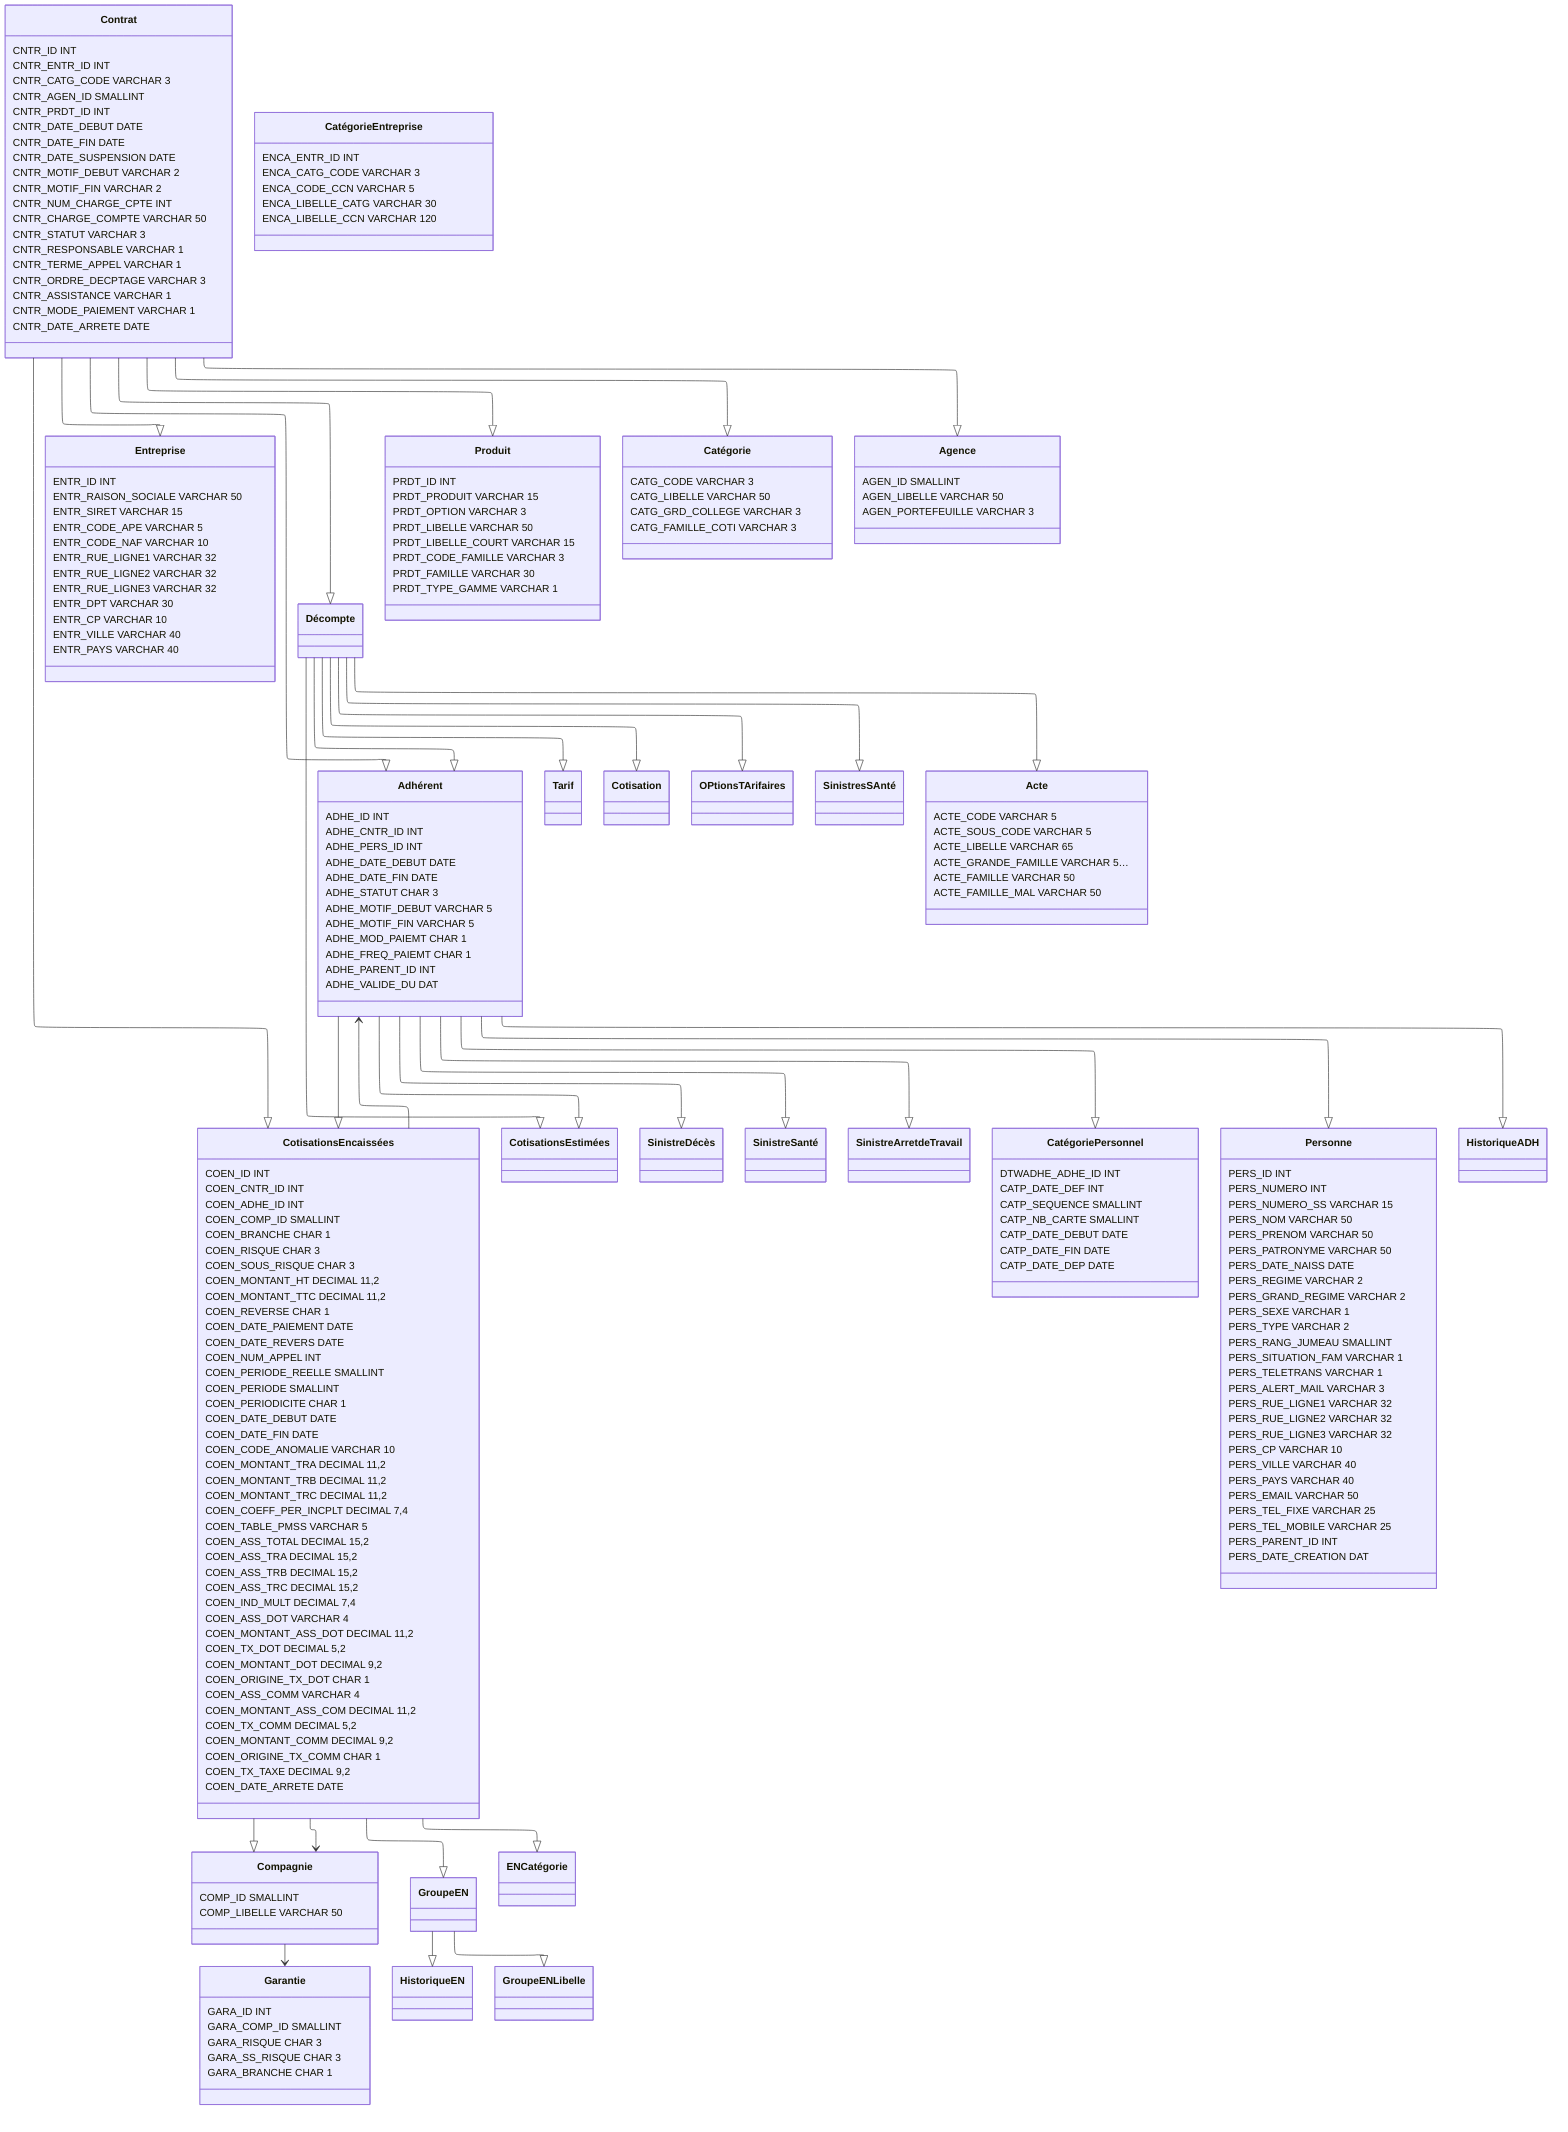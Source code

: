 ---
    config:
        layout: elk
---
classDiagram
    Contrat --|>  Entreprise
    Contrat --|> CotisationsEncaissées
    Contrat --|> Adhérent
    CotisationsEncaissées --> Adhérent
    CotisationsEncaissées --> Compagnie
    Compagnie --> Garantie
    Contrat --|> Décompte
    Décompte --|> Tarif
    Décompte --|> Cotisation
    Décompte --|> OPtionsTArifaires
    Décompte --|> SinistresSAnté
    Décompte --|> Acte
    Décompte --|> Adhérent
    Décompte --|> CotisationsEstimées
    Adhérent --|> CotisationsEstimées
    Adhérent --|> CotisationsEncaissées
    Adhérent --|> SinistreDécès
    Adhérent --|> SinistreSanté
    Adhérent --|> Sinistre Arret de Travail
    Adhérent --|> CatégoriePersonnel
    Adhérent --|> Personne
    Adhérent --|> HistoriqueADH
    CotisationsEncaissées --|> Compagnie
    CotisationsEncaissées --|> GroupeEN
    GroupeEN --|> HistoriqueEN
    GroupeEN --|> GroupeENLibelle
    CotisationsEncaissées --|> ENCatégorie
    Contrat --|> Produit
    Contrat --|> Catégorie
    Contrat --|> Agence
    class  Entreprise{
        ENTR_ID INT
        ENTR_RAISON_SOCIALE VARCHAR 50 
        ENTR_SIRET VARCHAR 15 
        ENTR_CODE_APE VARCHAR 5 
        ENTR_CODE_NAF VARCHAR 10 
        ENTR_RUE_LIGNE1 VARCHAR 32 
        ENTR_RUE_LIGNE2 VARCHAR 32 
        ENTR_RUE_LIGNE3 VARCHAR 32 
        ENTR_DPT VARCHAR 30 
        ENTR_CP VARCHAR 10 
        ENTR_VILLE VARCHAR 40 
        ENTR_PAYS VARCHAR 40 
    }
    class  CatégorieEntreprise{
        ENCA_ENTR_ID INT
        ENCA_CATG_CODE VARCHAR 3 
        ENCA_CODE_CCN VARCHAR 5 
        ENCA_LIBELLE_CATG VARCHAR 30 
        ENCA_LIBELLE_CCN VARCHAR 120 
    }
    class Contrat {
        CNTR_ID INT
        CNTR_ENTR_ID INT
        CNTR_CATG_CODE VARCHAR 3 
        CNTR_AGEN_ID SMALLINT
        CNTR_PRDT_ID INT
        CNTR_DATE_DEBUT DATE
        CNTR_DATE_FIN DATE
        CNTR_DATE_SUSPENSION DATE
        CNTR_MOTIF_DEBUT VARCHAR 2 
        CNTR_MOTIF_FIN VARCHAR 2 
        CNTR_NUM_CHARGE_CPTE INT
        CNTR_CHARGE_COMPTE VARCHAR 50 
        CNTR_STATUT VARCHAR 3 
        CNTR_RESPONSABLE VARCHAR 1 
        CNTR_TERME_APPEL VARCHAR 1 
        CNTR_ORDRE_DECPTAGE VARCHAR 3 
        CNTR_ASSISTANCE VARCHAR 1 
        CNTR_MODE_PAIEMENT VARCHAR 1 
        CNTR_DATE_ARRETE DATE
    }
    class CotisationsEncaissées {
        COEN_ID INT
        COEN_CNTR_ID INT
        COEN_ADHE_ID INT
        COEN_COMP_ID SMALLINT
        COEN_BRANCHE CHAR 1 
        COEN_RISQUE CHAR 3 
        COEN_SOUS_RISQUE CHAR 3 
        COEN_MONTANT_HT DECIMAL 11,2 
        COEN_MONTANT_TTC DECIMAL 11,2 
        COEN_REVERSE CHAR 1 
        COEN_DATE_PAIEMENT DATE
        COEN_DATE_REVERS DATE
        COEN_NUM_APPEL INT
        COEN_PERIODE_REELLE SMALLINT
        COEN_PERIODE SMALLINT
        COEN_PERIODICITE CHAR 1 
        COEN_DATE_DEBUT DATE
        COEN_DATE_FIN DATE
        COEN_CODE_ANOMALIE VARCHAR 10 
        COEN_MONTANT_TRA DECIMAL 11,2 
        COEN_MONTANT_TRB DECIMAL 11,2 
        COEN_MONTANT_TRC DECIMAL 11,2 
        COEN_COEFF_PER_INCPLT DECIMAL 7,4 
        COEN_TABLE_PMSS VARCHAR 5 
        COEN_ASS_TOTAL DECIMAL 15,2 
        COEN_ASS_TRA DECIMAL 15,2 
        COEN_ASS_TRB DECIMAL 15,2 
        COEN_ASS_TRC DECIMAL 15,2 
        COEN_IND_MULT DECIMAL 7,4 
        COEN_ASS_DOT VARCHAR 4 
        COEN_MONTANT_ASS_DOT DECIMAL 11,2 
        COEN_TX_DOT DECIMAL 5,2 
        COEN_MONTANT_DOT DECIMAL 9,2 
        COEN_ORIGINE_TX_DOT CHAR 1 
        COEN_ASS_COMM VARCHAR 4 
        COEN_MONTANT_ASS_COM DECIMAL 11,2 
        COEN_TX_COMM DECIMAL 5,2 
        COEN_MONTANT_COMM DECIMAL 9,2 
        COEN_ORIGINE_TX_COMM CHAR 1 
        COEN_TX_TAXE DECIMAL 9,2 
        COEN_DATE_ARRETE DATE
    }
    class Adhérent{
        ADHE_ID INT
        ADHE_CNTR_ID INT
        ADHE_PERS_ID INT
        ADHE_DATE_DEBUT DATE
        ADHE_DATE_FIN DATE
        ADHE_STATUT CHAR 3 
        ADHE_MOTIF_DEBUT VARCHAR 5 
        ADHE_MOTIF_FIN VARCHAR 5 
        ADHE_MOD_PAIEMT CHAR 1 
        ADHE_FREQ_PAIEMT CHAR 1 
        ADHE_PARENT_ID INT
        ADHE_VALIDE_DU DAT
    }
    class Personne{
        PERS_ID INT
        PERS_NUMERO INT
        PERS_NUMERO_SS VARCHAR 15 
        PERS_NOM VARCHAR 50 
        PERS_PRENOM VARCHAR 50 
        PERS_PATRONYME VARCHAR 50 
        PERS_DATE_NAISS DATE
        PERS_REGIME VARCHAR 2 
        PERS_GRAND_REGIME VARCHAR 2 
        PERS_SEXE VARCHAR 1 
        PERS_TYPE VARCHAR 2 
        PERS_RANG_JUMEAU SMALLINT
        PERS_SITUATION_FAM VARCHAR 1 
        PERS_TELETRANS VARCHAR 1 
        PERS_ALERT_MAIL VARCHAR 3 
        PERS_RUE_LIGNE1 VARCHAR 32 
        PERS_RUE_LIGNE2 VARCHAR 32 
        PERS_RUE_LIGNE3 VARCHAR 32 
        PERS_CP VARCHAR 10 
        PERS_VILLE VARCHAR 40 
        PERS_PAYS VARCHAR 40 
        PERS_EMAIL VARCHAR 50 
        PERS_TEL_FIXE VARCHAR 25 
        PERS_TEL_MOBILE VARCHAR 25 
        PERS_PARENT_ID INT
        PERS_DATE_CREATION DAT
    }
    
    class CatégoriePersonnel{
        DTWADHE_ADHE_ID INT
        CATP_DATE_DEF INT
        CATP_SEQUENCE SMALLINT
        CATP_NB_CARTE SMALLINT
        CATP_DATE_DEBUT DATE
        CATP_DATE_FIN DATE
        CATP_DATE_DEP DATE
    }
    class Acte{
        ACTE_CODE VARCHAR 5 
        ACTE_SOUS_CODE VARCHAR 5 
        ACTE_LIBELLE VARCHAR 65 
        ACTE_GRANDE_FAMILLE VARCHAR 5…
        ACTE_FAMILLE VARCHAR 50 
        ACTE_FAMILLE_MAL VARCHAR 50 
    }
    class Agence{
        AGEN_ID SMALLINT
        AGEN_LIBELLE VARCHAR 50 
        AGEN_PORTEFEUILLE VARCHAR 3 
    }
    class Produit{
        PRDT_ID INT
        PRDT_PRODUIT VARCHAR 15 
        PRDT_OPTION VARCHAR 3 
        PRDT_LIBELLE VARCHAR 50 
        PRDT_LIBELLE_COURT VARCHAR 15 
        PRDT_CODE_FAMILLE VARCHAR 3 
        PRDT_FAMILLE VARCHAR 30 
        PRDT_TYPE_GAMME VARCHAR 1 
    }
    class Catégorie{
        CATG_CODE VARCHAR 3 
        CATG_LIBELLE VARCHAR 50 
        CATG_GRD_COLLEGE VARCHAR 3 
        CATG_FAMILLE_COTI VARCHAR 3 
    }
    class Compagnie{
        COMP_ID SMALLINT
        COMP_LIBELLE VARCHAR 50
    }
    class Garantie{
        GARA_ID INT
        GARA_COMP_ID SMALLINT
        GARA_RISQUE CHAR 3 
        GARA_SS_RISQUE CHAR 3 
        GARA_BRANCHE CHAR 1
    }